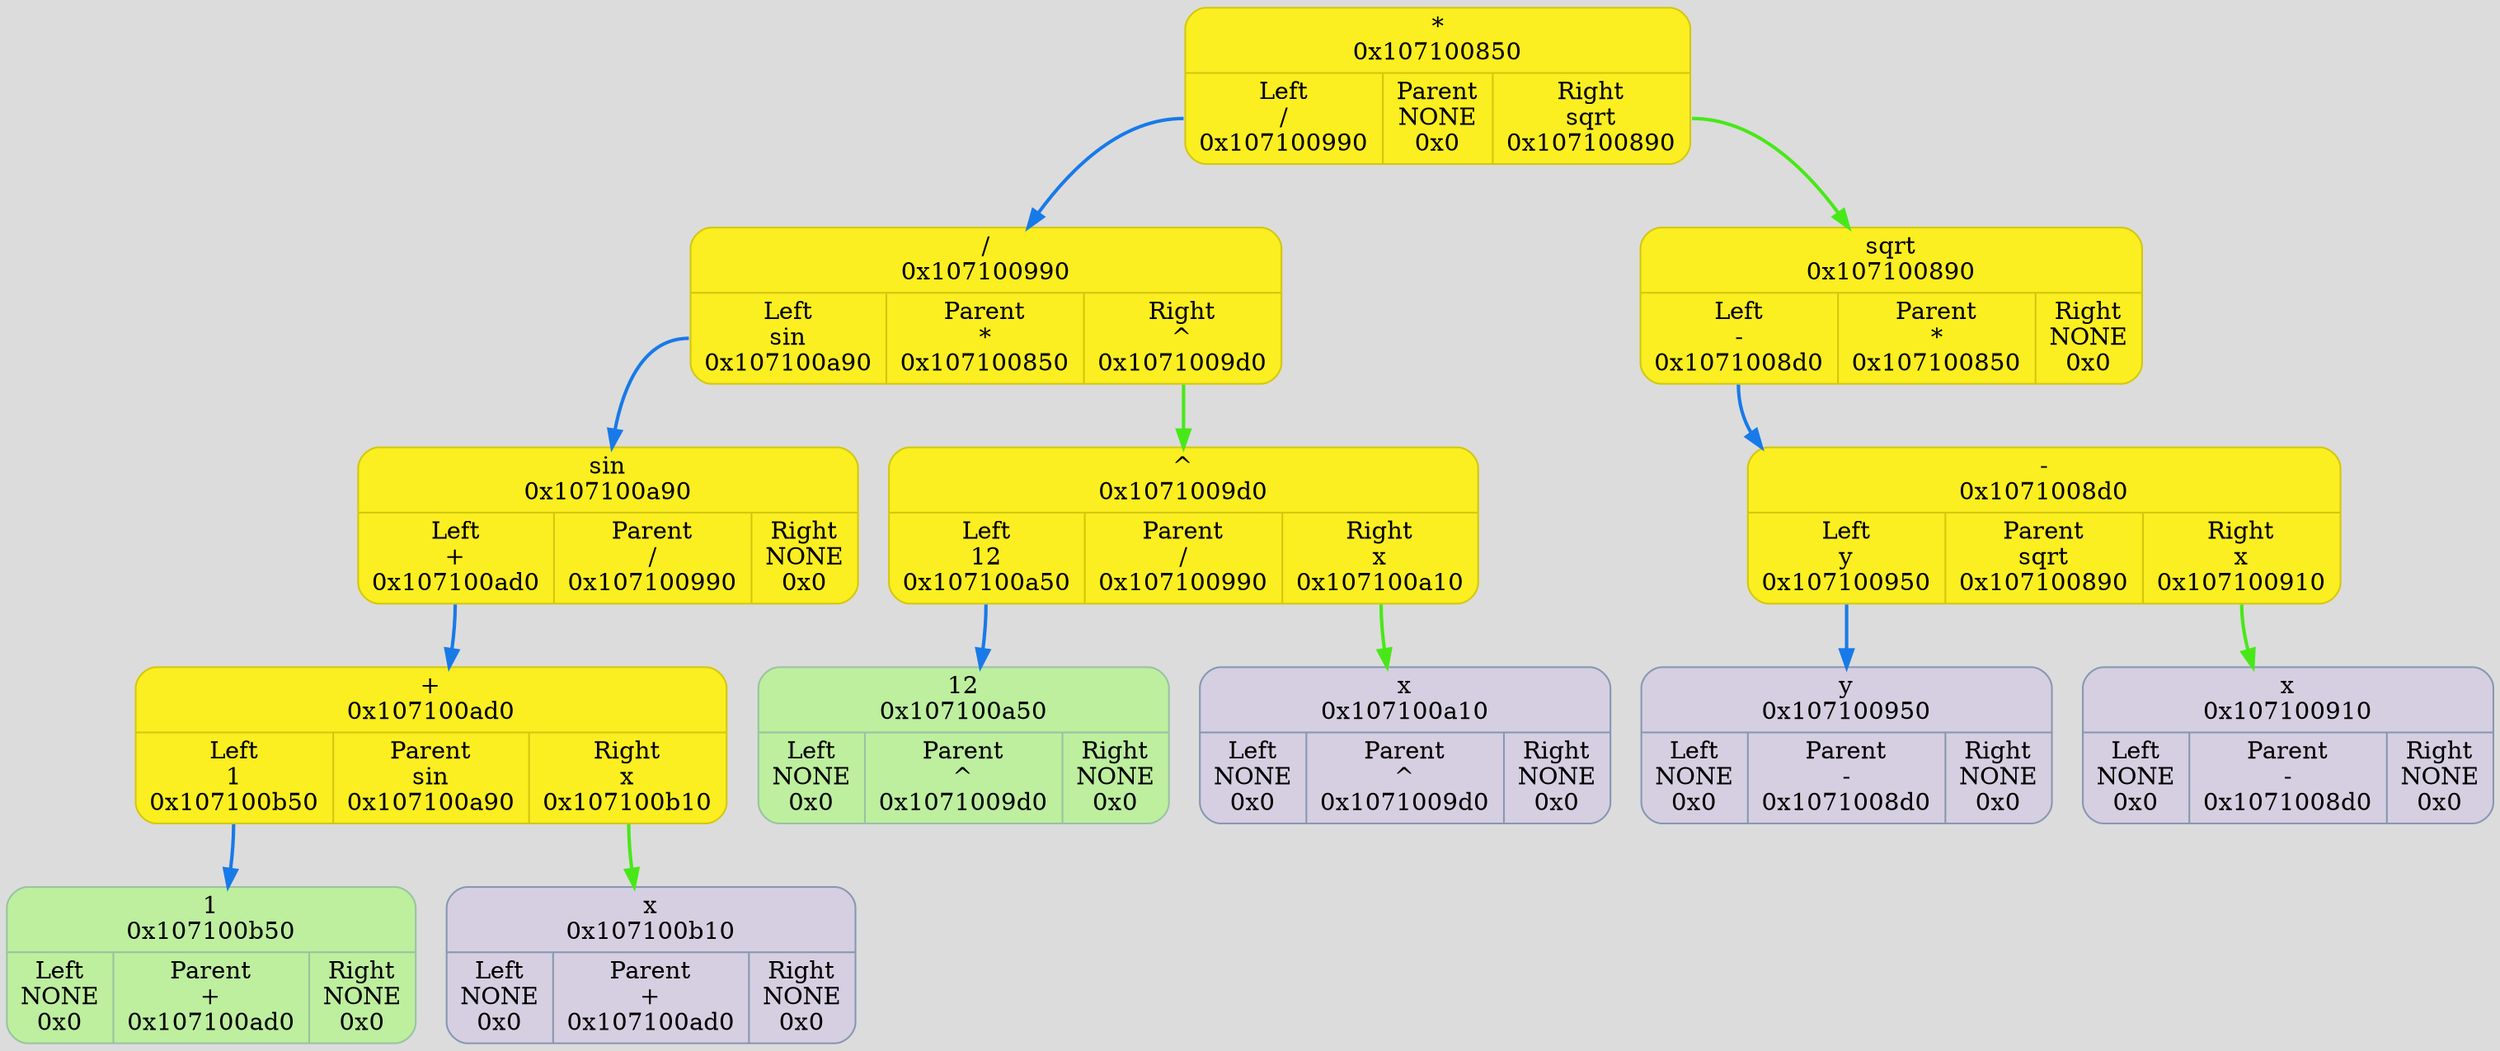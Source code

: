 digraph {
	fontname = "UbuntuMono";
	bgcolor = "#DCDCDC";

	node0x107100850 [ shape = Mrecord; style = filled; fillcolor = "#FBEE21"; color = "#D3C70D"; fontcolor = "#000000"; label = " { *\n0x107100850 | { <left> Left\n/\n0x107100990 | Parent\nNONE\n0x0 | <right> Right\nsqrt\n0x107100890 } } "; ];
	node0x107100850:<left> -> node0x107100990 [ style = "bold"; color = "#187AE8"; label = ""; ];
	node0x107100990 [ shape = Mrecord; style = filled; fillcolor = "#FBEE21"; color = "#D3C70D"; fontcolor = "#000000"; label = " { /\n0x107100990 | { <left> Left\nsin\n0x107100a90 | Parent\n*\n0x107100850 | <right> Right\n^\n0x1071009d0 } } "; ];
	node0x107100990:<left> -> node0x107100a90 [ style = "bold"; color = "#187AE8"; label = ""; ];
	node0x107100a90 [ shape = Mrecord; style = filled; fillcolor = "#FBEE21"; color = "#D3C70D"; fontcolor = "#000000"; label = " { sin\n0x107100a90 | { <left> Left\n+\n0x107100ad0 | Parent\n/\n0x107100990 | <right> Right\nNONE\n0x0 } } "; ];
	node0x107100a90:<left> -> node0x107100ad0 [ style = "bold"; color = "#187AE8"; label = ""; ];
	node0x107100ad0 [ shape = Mrecord; style = filled; fillcolor = "#FBEE21"; color = "#D3C70D"; fontcolor = "#000000"; label = " { +\n0x107100ad0 | { <left> Left\n1\n0x107100b50 | Parent\nsin\n0x107100a90 | <right> Right\nx\n0x107100b10 } } "; ];
	node0x107100ad0:<left> -> node0x107100b50 [ style = "bold"; color = "#187AE8"; label = ""; ];
	node0x107100b50 [ shape = Mrecord; style = filled; fillcolor = "#BDEF9E"; color = "#99c2a2"; fontcolor = "#000000"; label = " { 1\n0x107100b50 | { <left> Left\nNONE\n0x0 | Parent\n+\n0x107100ad0 | <right> Right\nNONE\n0x0 } } "; ];
	node0x107100b10 [ shape = Mrecord; style = filled; fillcolor = "#D5CFE1"; color = "#8797b2"; fontcolor = "#000000"; label = " { x\n0x107100b10 | { <left> Left\nNONE\n0x0 | Parent\n+\n0x107100ad0 | <right> Right\nNONE\n0x0 } } "; ];
	node0x107100ad0:<right> -> node0x107100b10 [ style = "bold"; color = "#48E818"; label = ""; ];
	node0x1071009d0 [ shape = Mrecord; style = filled; fillcolor = "#FBEE21"; color = "#D3C70D"; fontcolor = "#000000"; label = " { ^\n0x1071009d0 | { <left> Left\n12\n0x107100a50 | Parent\n/\n0x107100990 | <right> Right\nx\n0x107100a10 } } "; ];
	node0x1071009d0:<left> -> node0x107100a50 [ style = "bold"; color = "#187AE8"; label = ""; ];
	node0x107100a50 [ shape = Mrecord; style = filled; fillcolor = "#BDEF9E"; color = "#99c2a2"; fontcolor = "#000000"; label = " { 12\n0x107100a50 | { <left> Left\nNONE\n0x0 | Parent\n^\n0x1071009d0 | <right> Right\nNONE\n0x0 } } "; ];
	node0x107100a10 [ shape = Mrecord; style = filled; fillcolor = "#D5CFE1"; color = "#8797b2"; fontcolor = "#000000"; label = " { x\n0x107100a10 | { <left> Left\nNONE\n0x0 | Parent\n^\n0x1071009d0 | <right> Right\nNONE\n0x0 } } "; ];
	node0x1071009d0:<right> -> node0x107100a10 [ style = "bold"; color = "#48E818"; label = ""; ];
	node0x107100990:<right> -> node0x1071009d0 [ style = "bold"; color = "#48E818"; label = ""; ];
	node0x107100890 [ shape = Mrecord; style = filled; fillcolor = "#FBEE21"; color = "#D3C70D"; fontcolor = "#000000"; label = " { sqrt\n0x107100890 | { <left> Left\n-\n0x1071008d0 | Parent\n*\n0x107100850 | <right> Right\nNONE\n0x0 } } "; ];
	node0x107100890:<left> -> node0x1071008d0 [ style = "bold"; color = "#187AE8"; label = ""; ];
	node0x1071008d0 [ shape = Mrecord; style = filled; fillcolor = "#FBEE21"; color = "#D3C70D"; fontcolor = "#000000"; label = " { -\n0x1071008d0 | { <left> Left\ny\n0x107100950 | Parent\nsqrt\n0x107100890 | <right> Right\nx\n0x107100910 } } "; ];
	node0x1071008d0:<left> -> node0x107100950 [ style = "bold"; color = "#187AE8"; label = ""; ];
	node0x107100950 [ shape = Mrecord; style = filled; fillcolor = "#D5CFE1"; color = "#8797b2"; fontcolor = "#000000"; label = " { y\n0x107100950 | { <left> Left\nNONE\n0x0 | Parent\n-\n0x1071008d0 | <right> Right\nNONE\n0x0 } } "; ];
	node0x107100910 [ shape = Mrecord; style = filled; fillcolor = "#D5CFE1"; color = "#8797b2"; fontcolor = "#000000"; label = " { x\n0x107100910 | { <left> Left\nNONE\n0x0 | Parent\n-\n0x1071008d0 | <right> Right\nNONE\n0x0 } } "; ];
	node0x1071008d0:<right> -> node0x107100910 [ style = "bold"; color = "#48E818"; label = ""; ];
	node0x107100850:<right> -> node0x107100890 [ style = "bold"; color = "#48E818"; label = ""; ];
}
